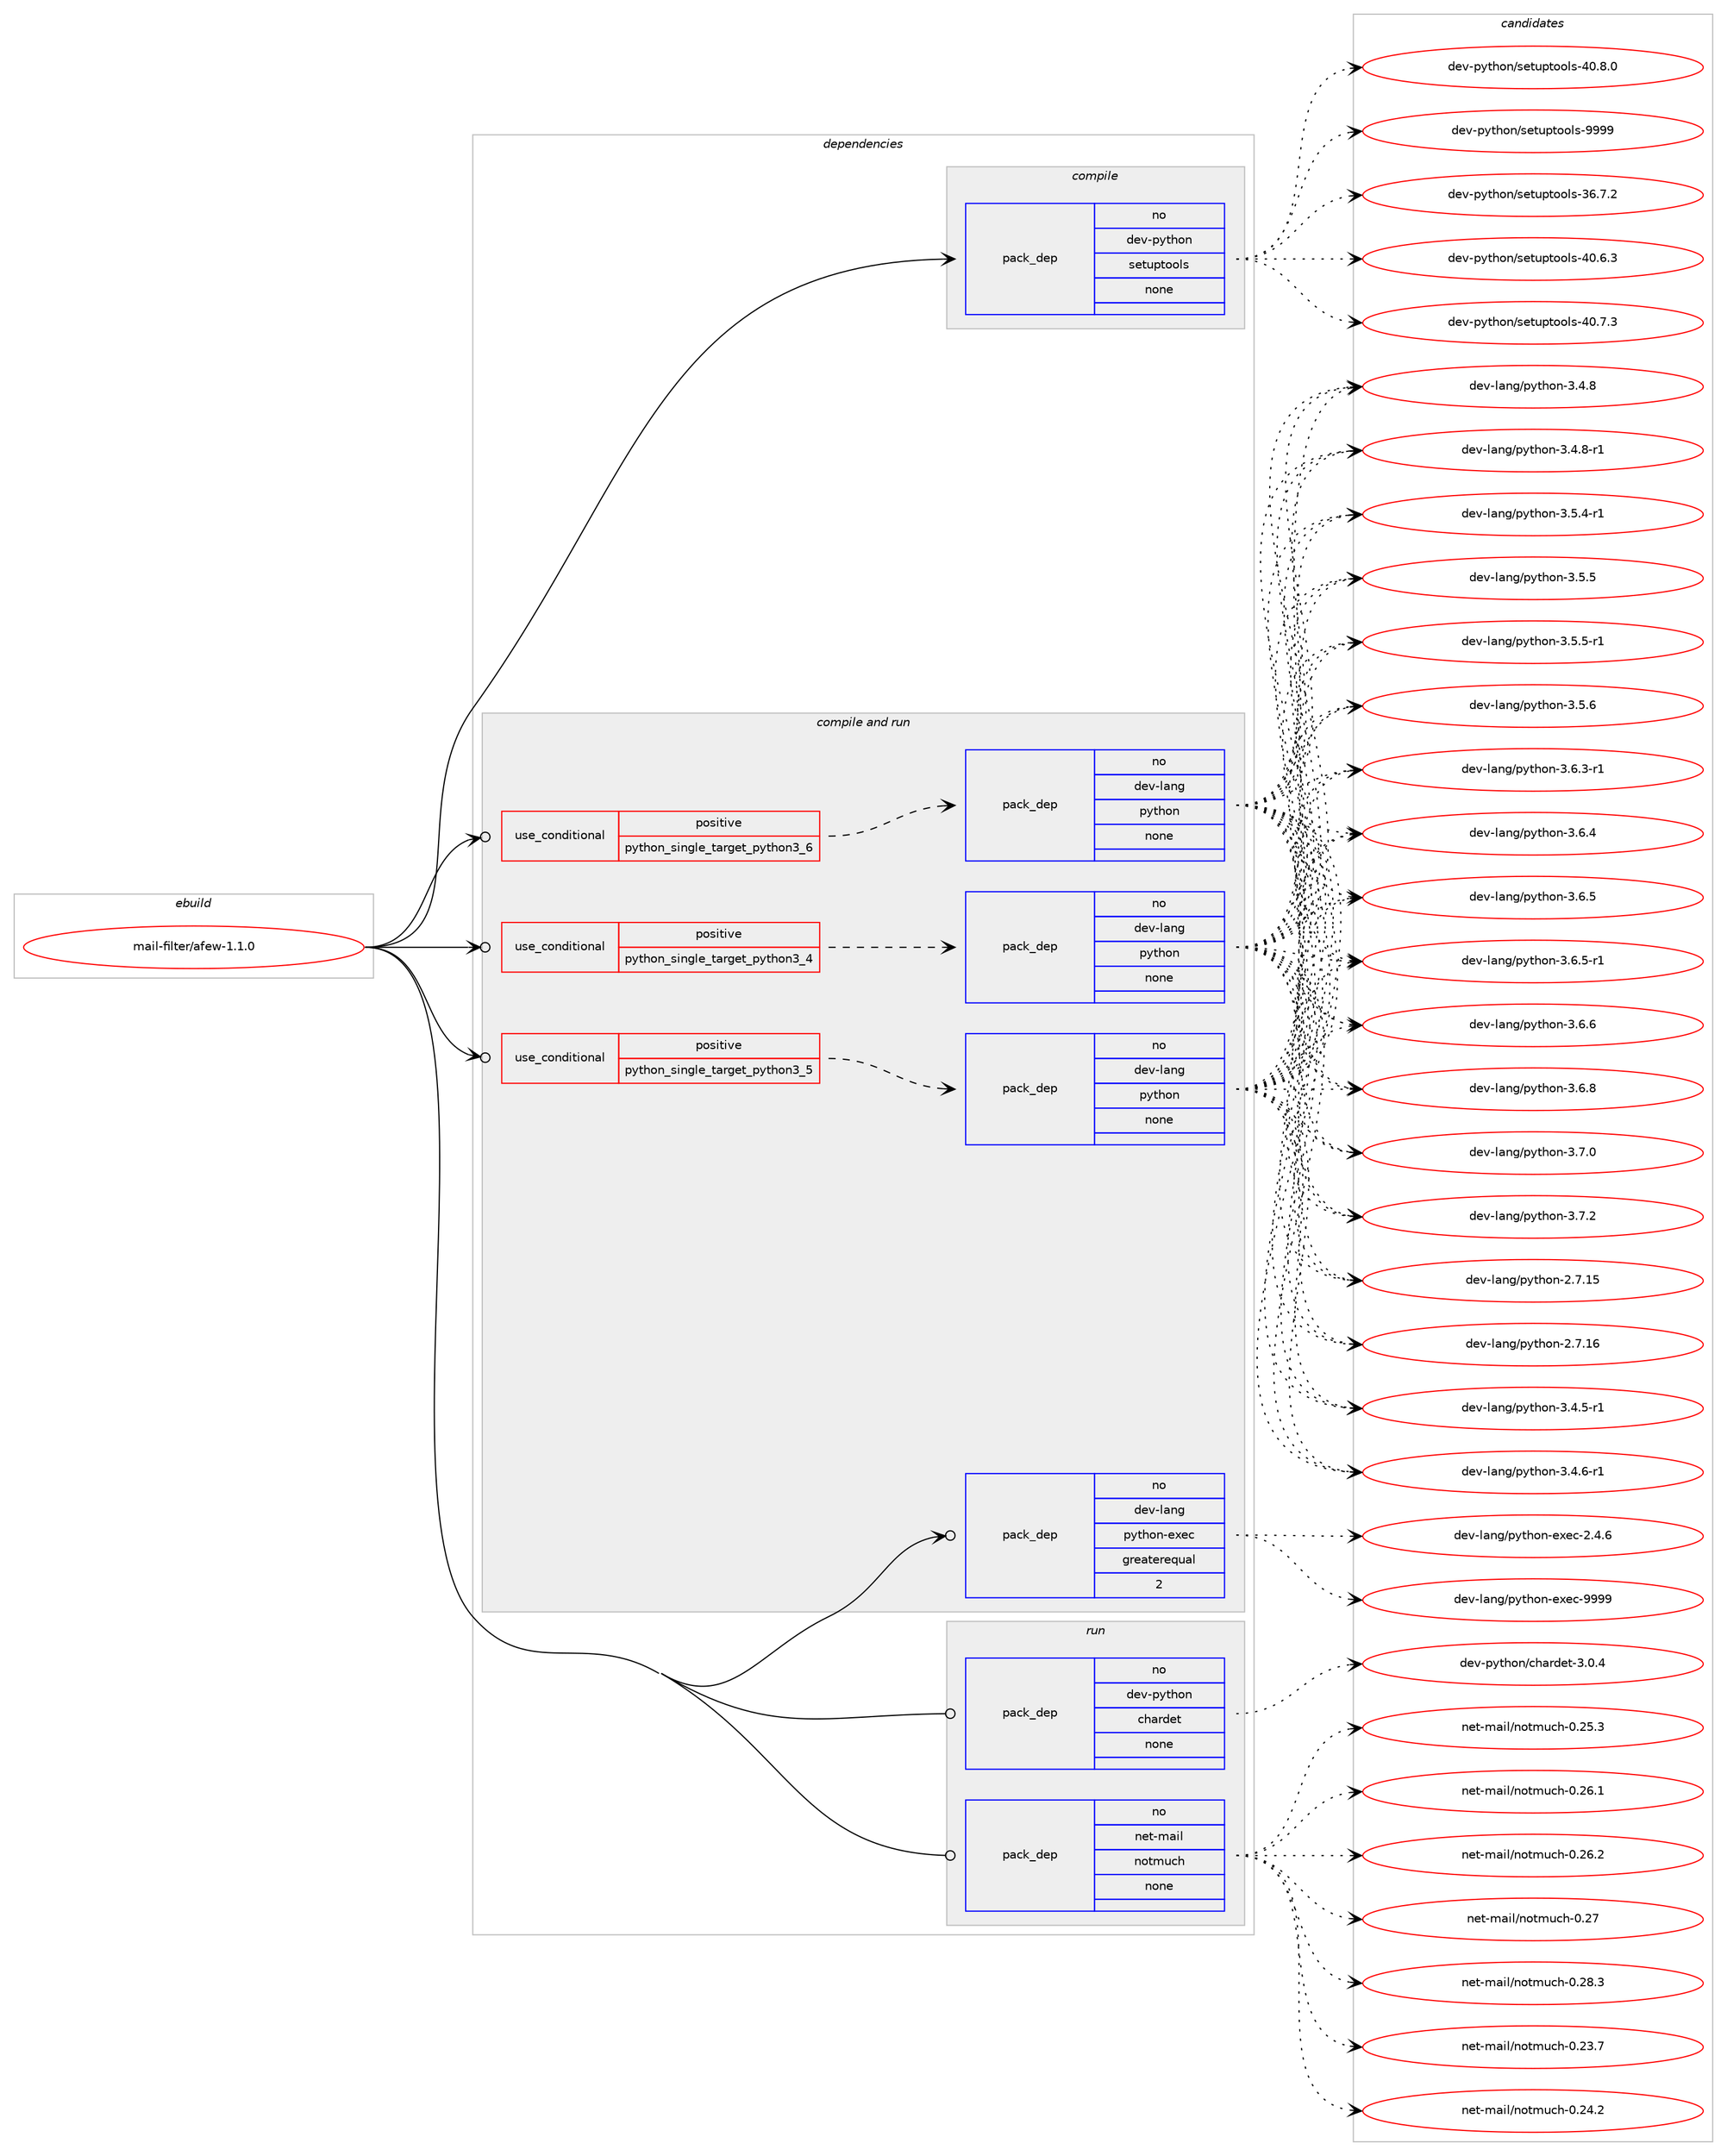 digraph prolog {

# *************
# Graph options
# *************

newrank=true;
concentrate=true;
compound=true;
graph [rankdir=LR,fontname=Helvetica,fontsize=10,ranksep=1.5];#, ranksep=2.5, nodesep=0.2];
edge  [arrowhead=vee];
node  [fontname=Helvetica,fontsize=10];

# **********
# The ebuild
# **********

subgraph cluster_leftcol {
color=gray;
rank=same;
label=<<i>ebuild</i>>;
id [label="mail-filter/afew-1.1.0", color=red, width=4, href="../mail-filter/afew-1.1.0.svg"];
}

# ****************
# The dependencies
# ****************

subgraph cluster_midcol {
color=gray;
label=<<i>dependencies</i>>;
subgraph cluster_compile {
fillcolor="#eeeeee";
style=filled;
label=<<i>compile</i>>;
subgraph pack1139075 {
dependency1594907 [label=<<TABLE BORDER="0" CELLBORDER="1" CELLSPACING="0" CELLPADDING="4" WIDTH="220"><TR><TD ROWSPAN="6" CELLPADDING="30">pack_dep</TD></TR><TR><TD WIDTH="110">no</TD></TR><TR><TD>dev-python</TD></TR><TR><TD>setuptools</TD></TR><TR><TD>none</TD></TR><TR><TD></TD></TR></TABLE>>, shape=none, color=blue];
}
id:e -> dependency1594907:w [weight=20,style="solid",arrowhead="vee"];
}
subgraph cluster_compileandrun {
fillcolor="#eeeeee";
style=filled;
label=<<i>compile and run</i>>;
subgraph cond430751 {
dependency1594908 [label=<<TABLE BORDER="0" CELLBORDER="1" CELLSPACING="0" CELLPADDING="4"><TR><TD ROWSPAN="3" CELLPADDING="10">use_conditional</TD></TR><TR><TD>positive</TD></TR><TR><TD>python_single_target_python3_4</TD></TR></TABLE>>, shape=none, color=red];
subgraph pack1139076 {
dependency1594909 [label=<<TABLE BORDER="0" CELLBORDER="1" CELLSPACING="0" CELLPADDING="4" WIDTH="220"><TR><TD ROWSPAN="6" CELLPADDING="30">pack_dep</TD></TR><TR><TD WIDTH="110">no</TD></TR><TR><TD>dev-lang</TD></TR><TR><TD>python</TD></TR><TR><TD>none</TD></TR><TR><TD></TD></TR></TABLE>>, shape=none, color=blue];
}
dependency1594908:e -> dependency1594909:w [weight=20,style="dashed",arrowhead="vee"];
}
id:e -> dependency1594908:w [weight=20,style="solid",arrowhead="odotvee"];
subgraph cond430752 {
dependency1594910 [label=<<TABLE BORDER="0" CELLBORDER="1" CELLSPACING="0" CELLPADDING="4"><TR><TD ROWSPAN="3" CELLPADDING="10">use_conditional</TD></TR><TR><TD>positive</TD></TR><TR><TD>python_single_target_python3_5</TD></TR></TABLE>>, shape=none, color=red];
subgraph pack1139077 {
dependency1594911 [label=<<TABLE BORDER="0" CELLBORDER="1" CELLSPACING="0" CELLPADDING="4" WIDTH="220"><TR><TD ROWSPAN="6" CELLPADDING="30">pack_dep</TD></TR><TR><TD WIDTH="110">no</TD></TR><TR><TD>dev-lang</TD></TR><TR><TD>python</TD></TR><TR><TD>none</TD></TR><TR><TD></TD></TR></TABLE>>, shape=none, color=blue];
}
dependency1594910:e -> dependency1594911:w [weight=20,style="dashed",arrowhead="vee"];
}
id:e -> dependency1594910:w [weight=20,style="solid",arrowhead="odotvee"];
subgraph cond430753 {
dependency1594912 [label=<<TABLE BORDER="0" CELLBORDER="1" CELLSPACING="0" CELLPADDING="4"><TR><TD ROWSPAN="3" CELLPADDING="10">use_conditional</TD></TR><TR><TD>positive</TD></TR><TR><TD>python_single_target_python3_6</TD></TR></TABLE>>, shape=none, color=red];
subgraph pack1139078 {
dependency1594913 [label=<<TABLE BORDER="0" CELLBORDER="1" CELLSPACING="0" CELLPADDING="4" WIDTH="220"><TR><TD ROWSPAN="6" CELLPADDING="30">pack_dep</TD></TR><TR><TD WIDTH="110">no</TD></TR><TR><TD>dev-lang</TD></TR><TR><TD>python</TD></TR><TR><TD>none</TD></TR><TR><TD></TD></TR></TABLE>>, shape=none, color=blue];
}
dependency1594912:e -> dependency1594913:w [weight=20,style="dashed",arrowhead="vee"];
}
id:e -> dependency1594912:w [weight=20,style="solid",arrowhead="odotvee"];
subgraph pack1139079 {
dependency1594914 [label=<<TABLE BORDER="0" CELLBORDER="1" CELLSPACING="0" CELLPADDING="4" WIDTH="220"><TR><TD ROWSPAN="6" CELLPADDING="30">pack_dep</TD></TR><TR><TD WIDTH="110">no</TD></TR><TR><TD>dev-lang</TD></TR><TR><TD>python-exec</TD></TR><TR><TD>greaterequal</TD></TR><TR><TD>2</TD></TR></TABLE>>, shape=none, color=blue];
}
id:e -> dependency1594914:w [weight=20,style="solid",arrowhead="odotvee"];
}
subgraph cluster_run {
fillcolor="#eeeeee";
style=filled;
label=<<i>run</i>>;
subgraph pack1139080 {
dependency1594915 [label=<<TABLE BORDER="0" CELLBORDER="1" CELLSPACING="0" CELLPADDING="4" WIDTH="220"><TR><TD ROWSPAN="6" CELLPADDING="30">pack_dep</TD></TR><TR><TD WIDTH="110">no</TD></TR><TR><TD>dev-python</TD></TR><TR><TD>chardet</TD></TR><TR><TD>none</TD></TR><TR><TD></TD></TR></TABLE>>, shape=none, color=blue];
}
id:e -> dependency1594915:w [weight=20,style="solid",arrowhead="odot"];
subgraph pack1139081 {
dependency1594916 [label=<<TABLE BORDER="0" CELLBORDER="1" CELLSPACING="0" CELLPADDING="4" WIDTH="220"><TR><TD ROWSPAN="6" CELLPADDING="30">pack_dep</TD></TR><TR><TD WIDTH="110">no</TD></TR><TR><TD>net-mail</TD></TR><TR><TD>notmuch</TD></TR><TR><TD>none</TD></TR><TR><TD></TD></TR></TABLE>>, shape=none, color=blue];
}
id:e -> dependency1594916:w [weight=20,style="solid",arrowhead="odot"];
}
}

# **************
# The candidates
# **************

subgraph cluster_choices {
rank=same;
color=gray;
label=<<i>candidates</i>>;

subgraph choice1139075 {
color=black;
nodesep=1;
choice100101118451121211161041111104711510111611711211611111110811545515446554650 [label="dev-python/setuptools-36.7.2", color=red, width=4,href="../dev-python/setuptools-36.7.2.svg"];
choice100101118451121211161041111104711510111611711211611111110811545524846544651 [label="dev-python/setuptools-40.6.3", color=red, width=4,href="../dev-python/setuptools-40.6.3.svg"];
choice100101118451121211161041111104711510111611711211611111110811545524846554651 [label="dev-python/setuptools-40.7.3", color=red, width=4,href="../dev-python/setuptools-40.7.3.svg"];
choice100101118451121211161041111104711510111611711211611111110811545524846564648 [label="dev-python/setuptools-40.8.0", color=red, width=4,href="../dev-python/setuptools-40.8.0.svg"];
choice10010111845112121116104111110471151011161171121161111111081154557575757 [label="dev-python/setuptools-9999", color=red, width=4,href="../dev-python/setuptools-9999.svg"];
dependency1594907:e -> choice100101118451121211161041111104711510111611711211611111110811545515446554650:w [style=dotted,weight="100"];
dependency1594907:e -> choice100101118451121211161041111104711510111611711211611111110811545524846544651:w [style=dotted,weight="100"];
dependency1594907:e -> choice100101118451121211161041111104711510111611711211611111110811545524846554651:w [style=dotted,weight="100"];
dependency1594907:e -> choice100101118451121211161041111104711510111611711211611111110811545524846564648:w [style=dotted,weight="100"];
dependency1594907:e -> choice10010111845112121116104111110471151011161171121161111111081154557575757:w [style=dotted,weight="100"];
}
subgraph choice1139076 {
color=black;
nodesep=1;
choice10010111845108971101034711212111610411111045504655464953 [label="dev-lang/python-2.7.15", color=red, width=4,href="../dev-lang/python-2.7.15.svg"];
choice10010111845108971101034711212111610411111045504655464954 [label="dev-lang/python-2.7.16", color=red, width=4,href="../dev-lang/python-2.7.16.svg"];
choice1001011184510897110103471121211161041111104551465246534511449 [label="dev-lang/python-3.4.5-r1", color=red, width=4,href="../dev-lang/python-3.4.5-r1.svg"];
choice1001011184510897110103471121211161041111104551465246544511449 [label="dev-lang/python-3.4.6-r1", color=red, width=4,href="../dev-lang/python-3.4.6-r1.svg"];
choice100101118451089711010347112121116104111110455146524656 [label="dev-lang/python-3.4.8", color=red, width=4,href="../dev-lang/python-3.4.8.svg"];
choice1001011184510897110103471121211161041111104551465246564511449 [label="dev-lang/python-3.4.8-r1", color=red, width=4,href="../dev-lang/python-3.4.8-r1.svg"];
choice1001011184510897110103471121211161041111104551465346524511449 [label="dev-lang/python-3.5.4-r1", color=red, width=4,href="../dev-lang/python-3.5.4-r1.svg"];
choice100101118451089711010347112121116104111110455146534653 [label="dev-lang/python-3.5.5", color=red, width=4,href="../dev-lang/python-3.5.5.svg"];
choice1001011184510897110103471121211161041111104551465346534511449 [label="dev-lang/python-3.5.5-r1", color=red, width=4,href="../dev-lang/python-3.5.5-r1.svg"];
choice100101118451089711010347112121116104111110455146534654 [label="dev-lang/python-3.5.6", color=red, width=4,href="../dev-lang/python-3.5.6.svg"];
choice1001011184510897110103471121211161041111104551465446514511449 [label="dev-lang/python-3.6.3-r1", color=red, width=4,href="../dev-lang/python-3.6.3-r1.svg"];
choice100101118451089711010347112121116104111110455146544652 [label="dev-lang/python-3.6.4", color=red, width=4,href="../dev-lang/python-3.6.4.svg"];
choice100101118451089711010347112121116104111110455146544653 [label="dev-lang/python-3.6.5", color=red, width=4,href="../dev-lang/python-3.6.5.svg"];
choice1001011184510897110103471121211161041111104551465446534511449 [label="dev-lang/python-3.6.5-r1", color=red, width=4,href="../dev-lang/python-3.6.5-r1.svg"];
choice100101118451089711010347112121116104111110455146544654 [label="dev-lang/python-3.6.6", color=red, width=4,href="../dev-lang/python-3.6.6.svg"];
choice100101118451089711010347112121116104111110455146544656 [label="dev-lang/python-3.6.8", color=red, width=4,href="../dev-lang/python-3.6.8.svg"];
choice100101118451089711010347112121116104111110455146554648 [label="dev-lang/python-3.7.0", color=red, width=4,href="../dev-lang/python-3.7.0.svg"];
choice100101118451089711010347112121116104111110455146554650 [label="dev-lang/python-3.7.2", color=red, width=4,href="../dev-lang/python-3.7.2.svg"];
dependency1594909:e -> choice10010111845108971101034711212111610411111045504655464953:w [style=dotted,weight="100"];
dependency1594909:e -> choice10010111845108971101034711212111610411111045504655464954:w [style=dotted,weight="100"];
dependency1594909:e -> choice1001011184510897110103471121211161041111104551465246534511449:w [style=dotted,weight="100"];
dependency1594909:e -> choice1001011184510897110103471121211161041111104551465246544511449:w [style=dotted,weight="100"];
dependency1594909:e -> choice100101118451089711010347112121116104111110455146524656:w [style=dotted,weight="100"];
dependency1594909:e -> choice1001011184510897110103471121211161041111104551465246564511449:w [style=dotted,weight="100"];
dependency1594909:e -> choice1001011184510897110103471121211161041111104551465346524511449:w [style=dotted,weight="100"];
dependency1594909:e -> choice100101118451089711010347112121116104111110455146534653:w [style=dotted,weight="100"];
dependency1594909:e -> choice1001011184510897110103471121211161041111104551465346534511449:w [style=dotted,weight="100"];
dependency1594909:e -> choice100101118451089711010347112121116104111110455146534654:w [style=dotted,weight="100"];
dependency1594909:e -> choice1001011184510897110103471121211161041111104551465446514511449:w [style=dotted,weight="100"];
dependency1594909:e -> choice100101118451089711010347112121116104111110455146544652:w [style=dotted,weight="100"];
dependency1594909:e -> choice100101118451089711010347112121116104111110455146544653:w [style=dotted,weight="100"];
dependency1594909:e -> choice1001011184510897110103471121211161041111104551465446534511449:w [style=dotted,weight="100"];
dependency1594909:e -> choice100101118451089711010347112121116104111110455146544654:w [style=dotted,weight="100"];
dependency1594909:e -> choice100101118451089711010347112121116104111110455146544656:w [style=dotted,weight="100"];
dependency1594909:e -> choice100101118451089711010347112121116104111110455146554648:w [style=dotted,weight="100"];
dependency1594909:e -> choice100101118451089711010347112121116104111110455146554650:w [style=dotted,weight="100"];
}
subgraph choice1139077 {
color=black;
nodesep=1;
choice10010111845108971101034711212111610411111045504655464953 [label="dev-lang/python-2.7.15", color=red, width=4,href="../dev-lang/python-2.7.15.svg"];
choice10010111845108971101034711212111610411111045504655464954 [label="dev-lang/python-2.7.16", color=red, width=4,href="../dev-lang/python-2.7.16.svg"];
choice1001011184510897110103471121211161041111104551465246534511449 [label="dev-lang/python-3.4.5-r1", color=red, width=4,href="../dev-lang/python-3.4.5-r1.svg"];
choice1001011184510897110103471121211161041111104551465246544511449 [label="dev-lang/python-3.4.6-r1", color=red, width=4,href="../dev-lang/python-3.4.6-r1.svg"];
choice100101118451089711010347112121116104111110455146524656 [label="dev-lang/python-3.4.8", color=red, width=4,href="../dev-lang/python-3.4.8.svg"];
choice1001011184510897110103471121211161041111104551465246564511449 [label="dev-lang/python-3.4.8-r1", color=red, width=4,href="../dev-lang/python-3.4.8-r1.svg"];
choice1001011184510897110103471121211161041111104551465346524511449 [label="dev-lang/python-3.5.4-r1", color=red, width=4,href="../dev-lang/python-3.5.4-r1.svg"];
choice100101118451089711010347112121116104111110455146534653 [label="dev-lang/python-3.5.5", color=red, width=4,href="../dev-lang/python-3.5.5.svg"];
choice1001011184510897110103471121211161041111104551465346534511449 [label="dev-lang/python-3.5.5-r1", color=red, width=4,href="../dev-lang/python-3.5.5-r1.svg"];
choice100101118451089711010347112121116104111110455146534654 [label="dev-lang/python-3.5.6", color=red, width=4,href="../dev-lang/python-3.5.6.svg"];
choice1001011184510897110103471121211161041111104551465446514511449 [label="dev-lang/python-3.6.3-r1", color=red, width=4,href="../dev-lang/python-3.6.3-r1.svg"];
choice100101118451089711010347112121116104111110455146544652 [label="dev-lang/python-3.6.4", color=red, width=4,href="../dev-lang/python-3.6.4.svg"];
choice100101118451089711010347112121116104111110455146544653 [label="dev-lang/python-3.6.5", color=red, width=4,href="../dev-lang/python-3.6.5.svg"];
choice1001011184510897110103471121211161041111104551465446534511449 [label="dev-lang/python-3.6.5-r1", color=red, width=4,href="../dev-lang/python-3.6.5-r1.svg"];
choice100101118451089711010347112121116104111110455146544654 [label="dev-lang/python-3.6.6", color=red, width=4,href="../dev-lang/python-3.6.6.svg"];
choice100101118451089711010347112121116104111110455146544656 [label="dev-lang/python-3.6.8", color=red, width=4,href="../dev-lang/python-3.6.8.svg"];
choice100101118451089711010347112121116104111110455146554648 [label="dev-lang/python-3.7.0", color=red, width=4,href="../dev-lang/python-3.7.0.svg"];
choice100101118451089711010347112121116104111110455146554650 [label="dev-lang/python-3.7.2", color=red, width=4,href="../dev-lang/python-3.7.2.svg"];
dependency1594911:e -> choice10010111845108971101034711212111610411111045504655464953:w [style=dotted,weight="100"];
dependency1594911:e -> choice10010111845108971101034711212111610411111045504655464954:w [style=dotted,weight="100"];
dependency1594911:e -> choice1001011184510897110103471121211161041111104551465246534511449:w [style=dotted,weight="100"];
dependency1594911:e -> choice1001011184510897110103471121211161041111104551465246544511449:w [style=dotted,weight="100"];
dependency1594911:e -> choice100101118451089711010347112121116104111110455146524656:w [style=dotted,weight="100"];
dependency1594911:e -> choice1001011184510897110103471121211161041111104551465246564511449:w [style=dotted,weight="100"];
dependency1594911:e -> choice1001011184510897110103471121211161041111104551465346524511449:w [style=dotted,weight="100"];
dependency1594911:e -> choice100101118451089711010347112121116104111110455146534653:w [style=dotted,weight="100"];
dependency1594911:e -> choice1001011184510897110103471121211161041111104551465346534511449:w [style=dotted,weight="100"];
dependency1594911:e -> choice100101118451089711010347112121116104111110455146534654:w [style=dotted,weight="100"];
dependency1594911:e -> choice1001011184510897110103471121211161041111104551465446514511449:w [style=dotted,weight="100"];
dependency1594911:e -> choice100101118451089711010347112121116104111110455146544652:w [style=dotted,weight="100"];
dependency1594911:e -> choice100101118451089711010347112121116104111110455146544653:w [style=dotted,weight="100"];
dependency1594911:e -> choice1001011184510897110103471121211161041111104551465446534511449:w [style=dotted,weight="100"];
dependency1594911:e -> choice100101118451089711010347112121116104111110455146544654:w [style=dotted,weight="100"];
dependency1594911:e -> choice100101118451089711010347112121116104111110455146544656:w [style=dotted,weight="100"];
dependency1594911:e -> choice100101118451089711010347112121116104111110455146554648:w [style=dotted,weight="100"];
dependency1594911:e -> choice100101118451089711010347112121116104111110455146554650:w [style=dotted,weight="100"];
}
subgraph choice1139078 {
color=black;
nodesep=1;
choice10010111845108971101034711212111610411111045504655464953 [label="dev-lang/python-2.7.15", color=red, width=4,href="../dev-lang/python-2.7.15.svg"];
choice10010111845108971101034711212111610411111045504655464954 [label="dev-lang/python-2.7.16", color=red, width=4,href="../dev-lang/python-2.7.16.svg"];
choice1001011184510897110103471121211161041111104551465246534511449 [label="dev-lang/python-3.4.5-r1", color=red, width=4,href="../dev-lang/python-3.4.5-r1.svg"];
choice1001011184510897110103471121211161041111104551465246544511449 [label="dev-lang/python-3.4.6-r1", color=red, width=4,href="../dev-lang/python-3.4.6-r1.svg"];
choice100101118451089711010347112121116104111110455146524656 [label="dev-lang/python-3.4.8", color=red, width=4,href="../dev-lang/python-3.4.8.svg"];
choice1001011184510897110103471121211161041111104551465246564511449 [label="dev-lang/python-3.4.8-r1", color=red, width=4,href="../dev-lang/python-3.4.8-r1.svg"];
choice1001011184510897110103471121211161041111104551465346524511449 [label="dev-lang/python-3.5.4-r1", color=red, width=4,href="../dev-lang/python-3.5.4-r1.svg"];
choice100101118451089711010347112121116104111110455146534653 [label="dev-lang/python-3.5.5", color=red, width=4,href="../dev-lang/python-3.5.5.svg"];
choice1001011184510897110103471121211161041111104551465346534511449 [label="dev-lang/python-3.5.5-r1", color=red, width=4,href="../dev-lang/python-3.5.5-r1.svg"];
choice100101118451089711010347112121116104111110455146534654 [label="dev-lang/python-3.5.6", color=red, width=4,href="../dev-lang/python-3.5.6.svg"];
choice1001011184510897110103471121211161041111104551465446514511449 [label="dev-lang/python-3.6.3-r1", color=red, width=4,href="../dev-lang/python-3.6.3-r1.svg"];
choice100101118451089711010347112121116104111110455146544652 [label="dev-lang/python-3.6.4", color=red, width=4,href="../dev-lang/python-3.6.4.svg"];
choice100101118451089711010347112121116104111110455146544653 [label="dev-lang/python-3.6.5", color=red, width=4,href="../dev-lang/python-3.6.5.svg"];
choice1001011184510897110103471121211161041111104551465446534511449 [label="dev-lang/python-3.6.5-r1", color=red, width=4,href="../dev-lang/python-3.6.5-r1.svg"];
choice100101118451089711010347112121116104111110455146544654 [label="dev-lang/python-3.6.6", color=red, width=4,href="../dev-lang/python-3.6.6.svg"];
choice100101118451089711010347112121116104111110455146544656 [label="dev-lang/python-3.6.8", color=red, width=4,href="../dev-lang/python-3.6.8.svg"];
choice100101118451089711010347112121116104111110455146554648 [label="dev-lang/python-3.7.0", color=red, width=4,href="../dev-lang/python-3.7.0.svg"];
choice100101118451089711010347112121116104111110455146554650 [label="dev-lang/python-3.7.2", color=red, width=4,href="../dev-lang/python-3.7.2.svg"];
dependency1594913:e -> choice10010111845108971101034711212111610411111045504655464953:w [style=dotted,weight="100"];
dependency1594913:e -> choice10010111845108971101034711212111610411111045504655464954:w [style=dotted,weight="100"];
dependency1594913:e -> choice1001011184510897110103471121211161041111104551465246534511449:w [style=dotted,weight="100"];
dependency1594913:e -> choice1001011184510897110103471121211161041111104551465246544511449:w [style=dotted,weight="100"];
dependency1594913:e -> choice100101118451089711010347112121116104111110455146524656:w [style=dotted,weight="100"];
dependency1594913:e -> choice1001011184510897110103471121211161041111104551465246564511449:w [style=dotted,weight="100"];
dependency1594913:e -> choice1001011184510897110103471121211161041111104551465346524511449:w [style=dotted,weight="100"];
dependency1594913:e -> choice100101118451089711010347112121116104111110455146534653:w [style=dotted,weight="100"];
dependency1594913:e -> choice1001011184510897110103471121211161041111104551465346534511449:w [style=dotted,weight="100"];
dependency1594913:e -> choice100101118451089711010347112121116104111110455146534654:w [style=dotted,weight="100"];
dependency1594913:e -> choice1001011184510897110103471121211161041111104551465446514511449:w [style=dotted,weight="100"];
dependency1594913:e -> choice100101118451089711010347112121116104111110455146544652:w [style=dotted,weight="100"];
dependency1594913:e -> choice100101118451089711010347112121116104111110455146544653:w [style=dotted,weight="100"];
dependency1594913:e -> choice1001011184510897110103471121211161041111104551465446534511449:w [style=dotted,weight="100"];
dependency1594913:e -> choice100101118451089711010347112121116104111110455146544654:w [style=dotted,weight="100"];
dependency1594913:e -> choice100101118451089711010347112121116104111110455146544656:w [style=dotted,weight="100"];
dependency1594913:e -> choice100101118451089711010347112121116104111110455146554648:w [style=dotted,weight="100"];
dependency1594913:e -> choice100101118451089711010347112121116104111110455146554650:w [style=dotted,weight="100"];
}
subgraph choice1139079 {
color=black;
nodesep=1;
choice1001011184510897110103471121211161041111104510112010199455046524654 [label="dev-lang/python-exec-2.4.6", color=red, width=4,href="../dev-lang/python-exec-2.4.6.svg"];
choice10010111845108971101034711212111610411111045101120101994557575757 [label="dev-lang/python-exec-9999", color=red, width=4,href="../dev-lang/python-exec-9999.svg"];
dependency1594914:e -> choice1001011184510897110103471121211161041111104510112010199455046524654:w [style=dotted,weight="100"];
dependency1594914:e -> choice10010111845108971101034711212111610411111045101120101994557575757:w [style=dotted,weight="100"];
}
subgraph choice1139080 {
color=black;
nodesep=1;
choice10010111845112121116104111110479910497114100101116455146484652 [label="dev-python/chardet-3.0.4", color=red, width=4,href="../dev-python/chardet-3.0.4.svg"];
dependency1594915:e -> choice10010111845112121116104111110479910497114100101116455146484652:w [style=dotted,weight="100"];
}
subgraph choice1139081 {
color=black;
nodesep=1;
choice1101011164510997105108471101111161091179910445484650514655 [label="net-mail/notmuch-0.23.7", color=red, width=4,href="../net-mail/notmuch-0.23.7.svg"];
choice1101011164510997105108471101111161091179910445484650524650 [label="net-mail/notmuch-0.24.2", color=red, width=4,href="../net-mail/notmuch-0.24.2.svg"];
choice1101011164510997105108471101111161091179910445484650534651 [label="net-mail/notmuch-0.25.3", color=red, width=4,href="../net-mail/notmuch-0.25.3.svg"];
choice1101011164510997105108471101111161091179910445484650544649 [label="net-mail/notmuch-0.26.1", color=red, width=4,href="../net-mail/notmuch-0.26.1.svg"];
choice1101011164510997105108471101111161091179910445484650544650 [label="net-mail/notmuch-0.26.2", color=red, width=4,href="../net-mail/notmuch-0.26.2.svg"];
choice110101116451099710510847110111116109117991044548465055 [label="net-mail/notmuch-0.27", color=red, width=4,href="../net-mail/notmuch-0.27.svg"];
choice1101011164510997105108471101111161091179910445484650564651 [label="net-mail/notmuch-0.28.3", color=red, width=4,href="../net-mail/notmuch-0.28.3.svg"];
dependency1594916:e -> choice1101011164510997105108471101111161091179910445484650514655:w [style=dotted,weight="100"];
dependency1594916:e -> choice1101011164510997105108471101111161091179910445484650524650:w [style=dotted,weight="100"];
dependency1594916:e -> choice1101011164510997105108471101111161091179910445484650534651:w [style=dotted,weight="100"];
dependency1594916:e -> choice1101011164510997105108471101111161091179910445484650544649:w [style=dotted,weight="100"];
dependency1594916:e -> choice1101011164510997105108471101111161091179910445484650544650:w [style=dotted,weight="100"];
dependency1594916:e -> choice110101116451099710510847110111116109117991044548465055:w [style=dotted,weight="100"];
dependency1594916:e -> choice1101011164510997105108471101111161091179910445484650564651:w [style=dotted,weight="100"];
}
}

}
